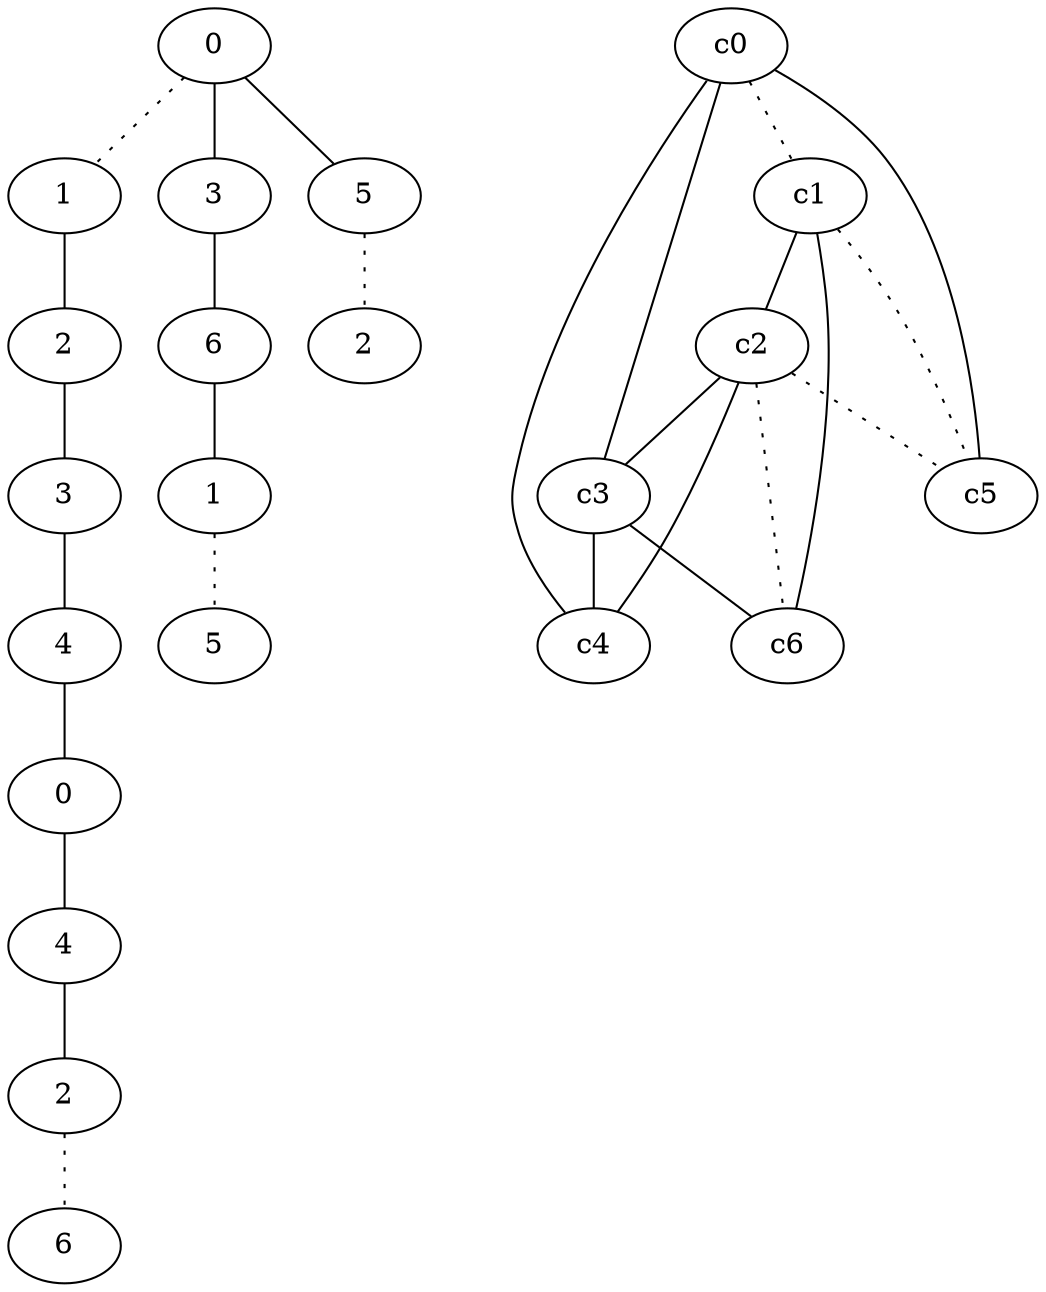 graph {
a0[label=0];
a1[label=1];
a2[label=2];
a3[label=3];
a4[label=4];
a5[label=0];
a6[label=4];
a7[label=2];
a8[label=6];
a9[label=3];
a10[label=6];
a11[label=1];
a12[label=5];
a13[label=5];
a14[label=2];
a0 -- a1 [style=dotted];
a0 -- a9;
a0 -- a13;
a1 -- a2;
a2 -- a3;
a3 -- a4;
a4 -- a5;
a5 -- a6;
a6 -- a7;
a7 -- a8 [style=dotted];
a9 -- a10;
a10 -- a11;
a11 -- a12 [style=dotted];
a13 -- a14 [style=dotted];
c0 -- c1 [style=dotted];
c0 -- c3;
c0 -- c4;
c0 -- c5;
c1 -- c2;
c1 -- c5 [style=dotted];
c1 -- c6;
c2 -- c3;
c2 -- c4;
c2 -- c5 [style=dotted];
c2 -- c6 [style=dotted];
c3 -- c4;
c3 -- c6;
}
